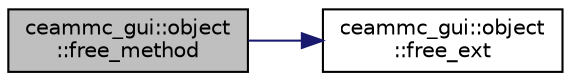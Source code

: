 digraph "ceammc_gui::object::free_method"
{
  edge [fontname="Helvetica",fontsize="10",labelfontname="Helvetica",labelfontsize="10"];
  node [fontname="Helvetica",fontsize="10",shape=record];
  rankdir="LR";
  Node1 [label="ceammc_gui::object\l::free_method",height=0.2,width=0.4,color="black", fillcolor="grey75", style="filled" fontcolor="black"];
  Node1 -> Node2 [color="midnightblue",fontsize="10",style="solid",fontname="Helvetica"];
  Node2 [label="ceammc_gui::object\l::free_ext",height=0.2,width=0.4,color="black", fillcolor="white", style="filled",URL="$classceammc__gui_1_1object.html#a67c44189aa27fd3d88f1886f2539a114",tooltip="&quot;extension&quot;: pd object (instance) free method. "];
}
